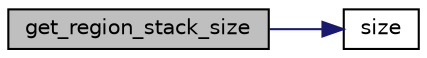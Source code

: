 digraph "get_region_stack_size"
{
 // LATEX_PDF_SIZE
  edge [fontname="Helvetica",fontsize="10",labelfontname="Helvetica",labelfontsize="10"];
  node [fontname="Helvetica",fontsize="10",shape=record];
  rankdir="LR";
  Node1 [label="get_region_stack_size",height=0.2,width=0.4,color="black", fillcolor="grey75", style="filled", fontcolor="black",tooltip="Gets the size of the region stack."];
  Node1 -> Node2 [color="midnightblue",fontsize="10",style="solid",fontname="Helvetica"];
  Node2 [label="size",height=0.2,width=0.4,color="black", fillcolor="white", style="filled",URL="$d3/dbb/stack_8c.html#a05857cdc7b90e2fbf5d2fb5f050911d3",tooltip="Returns the size of the stack."];
}
